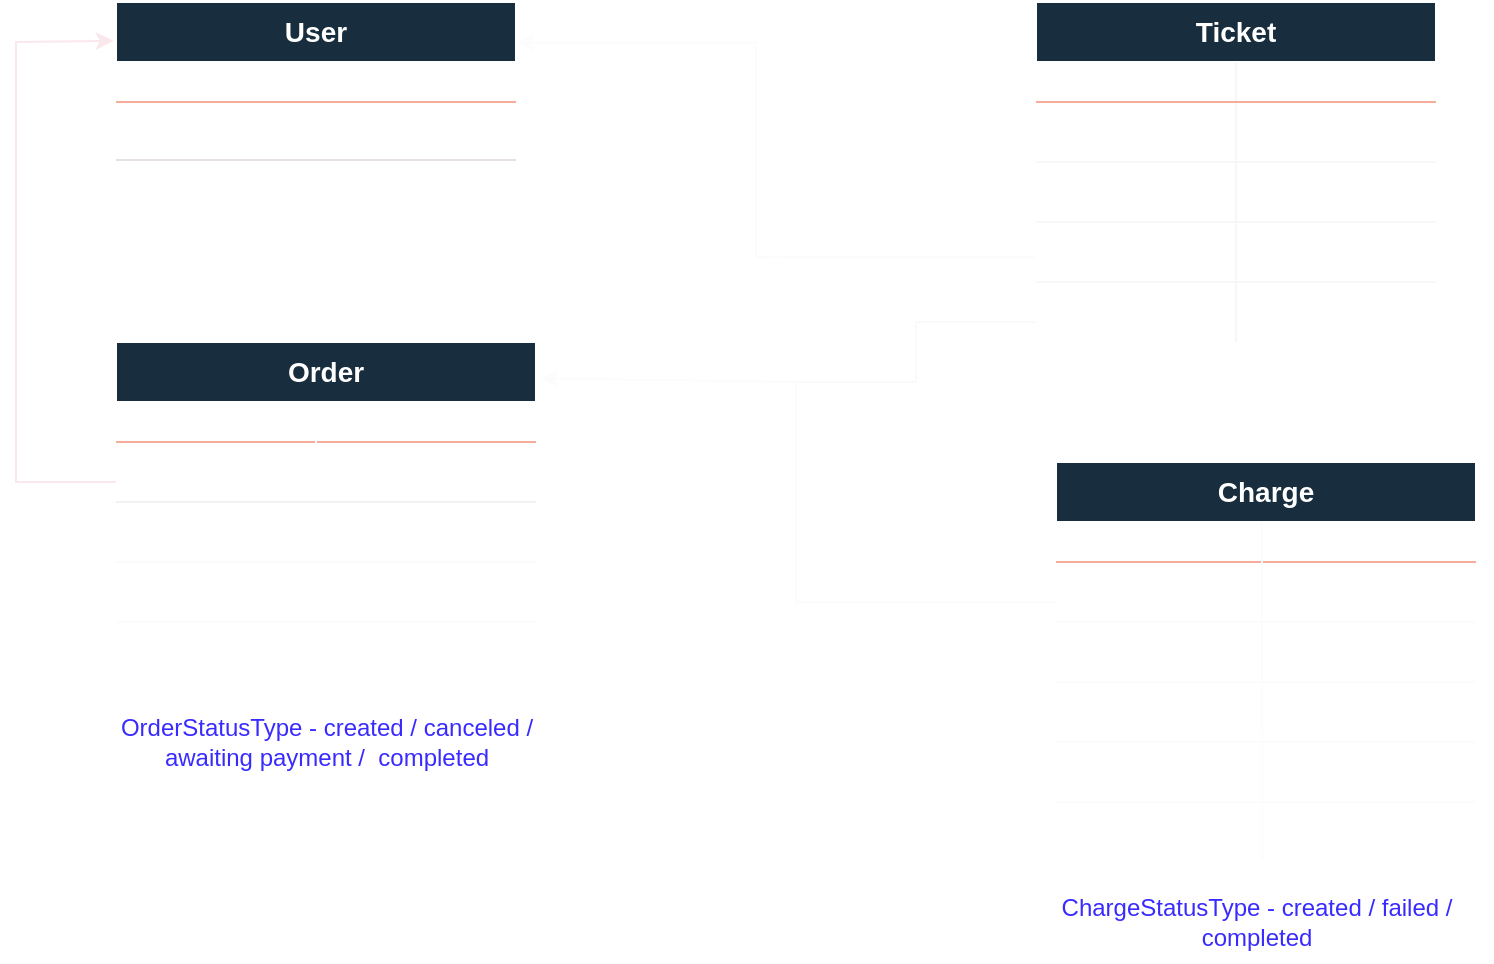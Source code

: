 <mxfile version="21.3.7" type="device">
  <diagram name="Page-1" id="iRDZbNr_hVu4dCF0drtU">
    <mxGraphModel dx="1050" dy="579" grid="1" gridSize="10" guides="1" tooltips="1" connect="1" arrows="1" fold="1" page="1" pageScale="1" pageWidth="850" pageHeight="1100" math="0" shadow="0">
      <root>
        <mxCell id="0" />
        <mxCell id="1" parent="0" />
        <mxCell id="p7UOe8ofVKwF_Qmdgzuu-1" value="User" style="swimlane;whiteSpace=wrap;html=1;startSize=30;labelBackgroundColor=none;fillColor=#182E3E;strokeColor=#FFFFFF;fontColor=#FFFFFF;fontSize=14;" vertex="1" parent="1">
          <mxGeometry x="120" y="120" width="200" height="110" as="geometry">
            <mxRectangle x="130" y="120" width="70" height="30" as="alternateBounds" />
          </mxGeometry>
        </mxCell>
        <mxCell id="p7UOe8ofVKwF_Qmdgzuu-6" value="" style="endArrow=none;html=1;rounded=0;exitX=0.5;exitY=1;exitDx=0;exitDy=0;labelBackgroundColor=none;strokeColor=#FFFFFF;fontColor=default;fillColor=#eeeeee;" edge="1" parent="p7UOe8ofVKwF_Qmdgzuu-1" source="p7UOe8ofVKwF_Qmdgzuu-1">
          <mxGeometry width="50" height="50" relative="1" as="geometry">
            <mxPoint x="90" y="120" as="sourcePoint" />
            <mxPoint x="100" y="30" as="targetPoint" />
          </mxGeometry>
        </mxCell>
        <mxCell id="p7UOe8ofVKwF_Qmdgzuu-7" value="" style="endArrow=none;html=1;rounded=0;labelBackgroundColor=none;strokeColor=#F5AC9A;fontColor=#EBDFCE;labelBorderColor=default;fillColor=#f5f5f5;" edge="1" parent="p7UOe8ofVKwF_Qmdgzuu-1">
          <mxGeometry width="50" height="50" relative="1" as="geometry">
            <mxPoint y="50" as="sourcePoint" />
            <mxPoint x="200" y="50" as="targetPoint" />
            <Array as="points">
              <mxPoint x="100" y="50" />
            </Array>
          </mxGeometry>
        </mxCell>
        <mxCell id="p7UOe8ofVKwF_Qmdgzuu-9" value="Type" style="text;html=1;align=center;verticalAlign=middle;resizable=0;points=[];autosize=1;strokeColor=none;fillColor=none;labelBackgroundColor=none;fontColor=#FFFFFF;fontStyle=2" vertex="1" parent="p7UOe8ofVKwF_Qmdgzuu-1">
          <mxGeometry x="120" y="28" width="50" height="30" as="geometry" />
        </mxCell>
        <mxCell id="p7UOe8ofVKwF_Qmdgzuu-8" value="Name" style="text;html=1;align=center;verticalAlign=middle;resizable=0;points=[];autosize=1;strokeColor=none;fillColor=none;labelBackgroundColor=none;fontColor=#FFFFFF;fontStyle=2" vertex="1" parent="p7UOe8ofVKwF_Qmdgzuu-1">
          <mxGeometry x="10" y="28" width="60" height="30" as="geometry" />
        </mxCell>
        <mxCell id="p7UOe8ofVKwF_Qmdgzuu-13" value="&lt;p style=&quot;line-height: 120%;&quot;&gt;&lt;font style=&quot;font-size: 15px;&quot;&gt;email&lt;/font&gt;&lt;/p&gt;" style="text;html=1;align=center;verticalAlign=middle;resizable=0;points=[];autosize=1;strokeColor=none;fillColor=none;fontColor=#FFFFFF;" vertex="1" parent="p7UOe8ofVKwF_Qmdgzuu-1">
          <mxGeometry x="20" y="40" width="60" height="50" as="geometry" />
        </mxCell>
        <mxCell id="p7UOe8ofVKwF_Qmdgzuu-14" value="password" style="text;html=1;align=center;verticalAlign=middle;resizable=0;points=[];autosize=1;strokeColor=none;fillColor=none;fontColor=#FFFFFF;fontSize=15;" vertex="1" parent="p7UOe8ofVKwF_Qmdgzuu-1">
          <mxGeometry x="5" y="80" width="90" height="30" as="geometry" />
        </mxCell>
        <mxCell id="p7UOe8ofVKwF_Qmdgzuu-16" value="string" style="text;html=1;align=center;verticalAlign=middle;resizable=0;points=[];autosize=1;strokeColor=none;fillColor=none;fontColor=#FFFFFF;fontSize=14;" vertex="1" parent="p7UOe8ofVKwF_Qmdgzuu-1">
          <mxGeometry x="110" y="80" width="60" height="30" as="geometry" />
        </mxCell>
        <mxCell id="p7UOe8ofVKwF_Qmdgzuu-12" value="" style="endArrow=none;html=1;rounded=0;strokeColor=#E8E1E2;" edge="1" parent="p7UOe8ofVKwF_Qmdgzuu-1">
          <mxGeometry width="50" height="50" relative="1" as="geometry">
            <mxPoint y="79" as="sourcePoint" />
            <mxPoint x="200" y="79" as="targetPoint" />
          </mxGeometry>
        </mxCell>
        <mxCell id="p7UOe8ofVKwF_Qmdgzuu-15" value="string" style="text;html=1;align=center;verticalAlign=middle;resizable=0;points=[];autosize=1;strokeColor=none;fillColor=none;fontColor=#FFFFFF;fontSize=14;" vertex="1" parent="p7UOe8ofVKwF_Qmdgzuu-1">
          <mxGeometry x="110" y="50" width="60" height="30" as="geometry" />
        </mxCell>
        <mxCell id="p7UOe8ofVKwF_Qmdgzuu-83" style="edgeStyle=orthogonalEdgeStyle;rounded=0;orthogonalLoop=1;jettySize=auto;html=1;exitX=0;exitY=0.75;exitDx=0;exitDy=0;entryX=1.002;entryY=0.184;entryDx=0;entryDy=0;entryPerimeter=0;strokeColor=#FCFCFC;" edge="1" parent="1" source="p7UOe8ofVKwF_Qmdgzuu-2" target="p7UOe8ofVKwF_Qmdgzuu-1">
          <mxGeometry relative="1" as="geometry">
            <Array as="points">
              <mxPoint x="440" y="248" />
              <mxPoint x="440" y="140" />
            </Array>
          </mxGeometry>
        </mxCell>
        <mxCell id="p7UOe8ofVKwF_Qmdgzuu-2" value="Ticket" style="swimlane;whiteSpace=wrap;html=1;labelBackgroundColor=none;fillColor=#182E3E;strokeColor=#FFFFFF;fontColor=#FFFFFF;startSize=30;fontSize=14;" vertex="1" parent="1">
          <mxGeometry x="580" y="120" width="200" height="170" as="geometry" />
        </mxCell>
        <mxCell id="p7UOe8ofVKwF_Qmdgzuu-25" value="" style="endArrow=none;html=1;rounded=0;strokeColor=#F7F7F7;entryX=1;entryY=0.25;entryDx=0;entryDy=0;exitX=0;exitY=0.25;exitDx=0;exitDy=0;" edge="1" parent="p7UOe8ofVKwF_Qmdgzuu-2">
          <mxGeometry width="50" height="50" relative="1" as="geometry">
            <mxPoint y="80" as="sourcePoint" />
            <mxPoint x="200" y="80" as="targetPoint" />
            <Array as="points">
              <mxPoint x="100" y="80" />
            </Array>
          </mxGeometry>
        </mxCell>
        <mxCell id="p7UOe8ofVKwF_Qmdgzuu-28" value="" style="endArrow=none;html=1;rounded=0;strokeColor=#F7F7F7;entryX=1;entryY=0.25;entryDx=0;entryDy=0;exitX=0;exitY=0.25;exitDx=0;exitDy=0;" edge="1" parent="p7UOe8ofVKwF_Qmdgzuu-2">
          <mxGeometry width="50" height="50" relative="1" as="geometry">
            <mxPoint y="110" as="sourcePoint" />
            <mxPoint x="200" y="110" as="targetPoint" />
            <Array as="points">
              <mxPoint x="100" y="110" />
            </Array>
          </mxGeometry>
        </mxCell>
        <mxCell id="p7UOe8ofVKwF_Qmdgzuu-29" value="" style="endArrow=none;html=1;rounded=0;strokeColor=#F7F7F7;entryX=1;entryY=0.25;entryDx=0;entryDy=0;exitX=0;exitY=0.25;exitDx=0;exitDy=0;" edge="1" parent="p7UOe8ofVKwF_Qmdgzuu-2">
          <mxGeometry width="50" height="50" relative="1" as="geometry">
            <mxPoint y="140" as="sourcePoint" />
            <mxPoint x="200" y="140" as="targetPoint" />
            <Array as="points">
              <mxPoint x="100" y="140" />
            </Array>
          </mxGeometry>
        </mxCell>
        <mxCell id="p7UOe8ofVKwF_Qmdgzuu-30" value="" style="endArrow=none;html=1;rounded=0;strokeColor=#F7F7F7;exitX=0.5;exitY=1;exitDx=0;exitDy=0;" edge="1" parent="p7UOe8ofVKwF_Qmdgzuu-2" source="p7UOe8ofVKwF_Qmdgzuu-2">
          <mxGeometry width="50" height="50" relative="1" as="geometry">
            <mxPoint x="10" y="150" as="sourcePoint" />
            <mxPoint x="100" y="30" as="targetPoint" />
            <Array as="points" />
          </mxGeometry>
        </mxCell>
        <mxCell id="p7UOe8ofVKwF_Qmdgzuu-52" value="title" style="text;html=1;align=center;verticalAlign=middle;resizable=0;points=[];autosize=1;strokeColor=none;fillColor=none;fontColor=#FFFFFF;fontSize=14;" vertex="1" parent="p7UOe8ofVKwF_Qmdgzuu-2">
          <mxGeometry x="20" y="50" width="50" height="30" as="geometry" />
        </mxCell>
        <mxCell id="p7UOe8ofVKwF_Qmdgzuu-53" value="price" style="text;html=1;align=center;verticalAlign=middle;resizable=0;points=[];autosize=1;strokeColor=none;fillColor=none;fontColor=#FFFFFF;fontSize=14;" vertex="1" parent="p7UOe8ofVKwF_Qmdgzuu-2">
          <mxGeometry x="20" y="80" width="50" height="30" as="geometry" />
        </mxCell>
        <mxCell id="p7UOe8ofVKwF_Qmdgzuu-54" value="userId" style="text;html=1;align=center;verticalAlign=middle;resizable=0;points=[];autosize=1;strokeColor=none;fillColor=none;fontColor=#FFFFFF;fontSize=14;" vertex="1" parent="p7UOe8ofVKwF_Qmdgzuu-2">
          <mxGeometry x="15" y="108" width="60" height="30" as="geometry" />
        </mxCell>
        <mxCell id="p7UOe8ofVKwF_Qmdgzuu-55" value="orderId" style="text;html=1;align=center;verticalAlign=middle;resizable=0;points=[];autosize=1;strokeColor=none;fillColor=none;fontColor=#FFFFFF;fontSize=14;" vertex="1" parent="p7UOe8ofVKwF_Qmdgzuu-2">
          <mxGeometry x="10" y="138" width="70" height="30" as="geometry" />
        </mxCell>
        <mxCell id="p7UOe8ofVKwF_Qmdgzuu-61" value="string" style="text;html=1;align=center;verticalAlign=middle;resizable=0;points=[];autosize=1;strokeColor=none;fillColor=none;fontColor=#FFFFFF;fontSize=14;" vertex="1" parent="p7UOe8ofVKwF_Qmdgzuu-2">
          <mxGeometry x="120" y="50" width="60" height="30" as="geometry" />
        </mxCell>
        <mxCell id="p7UOe8ofVKwF_Qmdgzuu-62" value="number" style="text;html=1;align=center;verticalAlign=middle;resizable=0;points=[];autosize=1;strokeColor=none;fillColor=none;fontColor=#FFFFFF;fontSize=14;" vertex="1" parent="p7UOe8ofVKwF_Qmdgzuu-2">
          <mxGeometry x="115" y="78" width="70" height="30" as="geometry" />
        </mxCell>
        <mxCell id="p7UOe8ofVKwF_Qmdgzuu-63" value="ref to user" style="text;html=1;align=center;verticalAlign=middle;resizable=0;points=[];autosize=1;strokeColor=none;fillColor=none;fontColor=#FFFFFF;fontSize=14;" vertex="1" parent="p7UOe8ofVKwF_Qmdgzuu-2">
          <mxGeometry x="105" y="108" width="90" height="30" as="geometry" />
        </mxCell>
        <mxCell id="p7UOe8ofVKwF_Qmdgzuu-64" value="ref to order" style="text;html=1;align=center;verticalAlign=middle;resizable=0;points=[];autosize=1;strokeColor=none;fillColor=none;fontColor=#FFFFFF;fontSize=14;" vertex="1" parent="p7UOe8ofVKwF_Qmdgzuu-2">
          <mxGeometry x="105" y="138" width="90" height="30" as="geometry" />
        </mxCell>
        <mxCell id="p7UOe8ofVKwF_Qmdgzuu-3" value="Order" style="swimlane;whiteSpace=wrap;html=1;labelBackgroundColor=none;fillColor=#182E3E;strokeColor=#FFFFFF;fontColor=#FFFFFF;startSize=30;fontSize=14;" vertex="1" parent="1">
          <mxGeometry x="120" y="290" width="210" height="170" as="geometry" />
        </mxCell>
        <mxCell id="p7UOe8ofVKwF_Qmdgzuu-11" value="" style="endArrow=none;html=1;rounded=0;strokeColor=#F5AC9A;" edge="1" parent="p7UOe8ofVKwF_Qmdgzuu-3">
          <mxGeometry width="50" height="50" relative="1" as="geometry">
            <mxPoint y="50" as="sourcePoint" />
            <mxPoint x="210" y="50" as="targetPoint" />
          </mxGeometry>
        </mxCell>
        <mxCell id="p7UOe8ofVKwF_Qmdgzuu-17" value="" style="endArrow=none;html=1;rounded=0;strokeColor=#FFFFFF;" edge="1" parent="p7UOe8ofVKwF_Qmdgzuu-3">
          <mxGeometry width="50" height="50" relative="1" as="geometry">
            <mxPoint x="100" y="170" as="sourcePoint" />
            <mxPoint x="100" y="30" as="targetPoint" />
          </mxGeometry>
        </mxCell>
        <mxCell id="p7UOe8ofVKwF_Qmdgzuu-18" value="Name" style="text;html=1;align=center;verticalAlign=middle;resizable=0;points=[];autosize=1;strokeColor=none;fillColor=none;fontColor=#FFFFFF;fontStyle=2" vertex="1" parent="p7UOe8ofVKwF_Qmdgzuu-3">
          <mxGeometry x="13" y="28" width="60" height="30" as="geometry" />
        </mxCell>
        <mxCell id="p7UOe8ofVKwF_Qmdgzuu-21" value="" style="endArrow=none;html=1;rounded=0;strokeColor=#F2F2F2;fontColor=#F0F0F0;" edge="1" parent="p7UOe8ofVKwF_Qmdgzuu-3">
          <mxGeometry width="50" height="50" relative="1" as="geometry">
            <mxPoint y="80" as="sourcePoint" />
            <mxPoint x="210" y="80" as="targetPoint" />
          </mxGeometry>
        </mxCell>
        <mxCell id="p7UOe8ofVKwF_Qmdgzuu-20" value="" style="endArrow=none;html=1;rounded=0;strokeColor=#FCFAFA;" edge="1" parent="p7UOe8ofVKwF_Qmdgzuu-3">
          <mxGeometry width="50" height="50" relative="1" as="geometry">
            <mxPoint y="110" as="sourcePoint" />
            <mxPoint x="210" y="110" as="targetPoint" />
          </mxGeometry>
        </mxCell>
        <mxCell id="p7UOe8ofVKwF_Qmdgzuu-22" value="" style="endArrow=none;html=1;rounded=0;strokeColor=#FCFCFC;" edge="1" parent="p7UOe8ofVKwF_Qmdgzuu-3">
          <mxGeometry width="50" height="50" relative="1" as="geometry">
            <mxPoint y="140" as="sourcePoint" />
            <mxPoint x="210" y="140" as="targetPoint" />
          </mxGeometry>
        </mxCell>
        <mxCell id="p7UOe8ofVKwF_Qmdgzuu-42" value="userId" style="text;html=1;align=center;verticalAlign=middle;resizable=0;points=[];autosize=1;strokeColor=none;fillColor=none;fontColor=#FFFFFF;fontSize=14;" vertex="1" parent="p7UOe8ofVKwF_Qmdgzuu-3">
          <mxGeometry x="13" y="50" width="60" height="30" as="geometry" />
        </mxCell>
        <mxCell id="p7UOe8ofVKwF_Qmdgzuu-43" value="status" style="text;html=1;align=center;verticalAlign=middle;resizable=0;points=[];autosize=1;strokeColor=none;fillColor=none;fontColor=#FFFFFF;fontSize=14;" vertex="1" parent="p7UOe8ofVKwF_Qmdgzuu-3">
          <mxGeometry x="13" y="80" width="60" height="30" as="geometry" />
        </mxCell>
        <mxCell id="p7UOe8ofVKwF_Qmdgzuu-44" value="ticketId" style="text;html=1;align=center;verticalAlign=middle;resizable=0;points=[];autosize=1;strokeColor=none;fillColor=none;fontColor=#FFFFFF;fontSize=14;" vertex="1" parent="p7UOe8ofVKwF_Qmdgzuu-3">
          <mxGeometry x="8" y="110" width="70" height="30" as="geometry" />
        </mxCell>
        <mxCell id="p7UOe8ofVKwF_Qmdgzuu-45" value="expiresAt" style="text;html=1;align=center;verticalAlign=middle;resizable=0;points=[];autosize=1;strokeColor=none;fillColor=none;fontColor=#FFFFFF;fontSize=14;" vertex="1" parent="p7UOe8ofVKwF_Qmdgzuu-3">
          <mxGeometry x="3" y="138" width="80" height="30" as="geometry" />
        </mxCell>
        <mxCell id="p7UOe8ofVKwF_Qmdgzuu-46" value="ref to user" style="text;html=1;align=center;verticalAlign=middle;resizable=0;points=[];autosize=1;strokeColor=none;fillColor=none;fontColor=#FFFFFF;fontSize=14;" vertex="1" parent="p7UOe8ofVKwF_Qmdgzuu-3">
          <mxGeometry x="105" y="50" width="90" height="30" as="geometry" />
        </mxCell>
        <mxCell id="p7UOe8ofVKwF_Qmdgzuu-47" value="ref to ticket" style="text;html=1;align=center;verticalAlign=middle;resizable=0;points=[];autosize=1;strokeColor=none;fillColor=none;fontColor=#FFFFFF;fontSize=14;" vertex="1" parent="p7UOe8ofVKwF_Qmdgzuu-3">
          <mxGeometry x="110" y="110" width="90" height="30" as="geometry" />
        </mxCell>
        <mxCell id="p7UOe8ofVKwF_Qmdgzuu-48" value="date" style="text;html=1;align=center;verticalAlign=middle;resizable=0;points=[];autosize=1;strokeColor=none;fillColor=none;fontColor=#FFFFFF;fontSize=14;" vertex="1" parent="p7UOe8ofVKwF_Qmdgzuu-3">
          <mxGeometry x="125" y="138" width="50" height="30" as="geometry" />
        </mxCell>
        <mxCell id="p7UOe8ofVKwF_Qmdgzuu-19" value="Type" style="text;html=1;align=center;verticalAlign=middle;resizable=0;points=[];autosize=1;strokeColor=none;fillColor=none;fontColor=#FFFFFF;fontStyle=2" vertex="1" parent="p7UOe8ofVKwF_Qmdgzuu-3">
          <mxGeometry x="130" y="28" width="50" height="30" as="geometry" />
        </mxCell>
        <mxCell id="p7UOe8ofVKwF_Qmdgzuu-58" value="OrderStatusType" style="text;html=1;align=center;verticalAlign=middle;resizable=0;points=[];autosize=1;strokeColor=none;fillColor=none;fontColor=#FFFFFF;" vertex="1" parent="p7UOe8ofVKwF_Qmdgzuu-3">
          <mxGeometry x="100" y="80" width="110" height="30" as="geometry" />
        </mxCell>
        <mxCell id="p7UOe8ofVKwF_Qmdgzuu-4" value="Charge" style="swimlane;whiteSpace=wrap;html=1;labelBackgroundColor=none;fillColor=#182E3E;strokeColor=#FFFFFF;fontColor=#FFFFFF;startSize=30;fontSize=14;" vertex="1" parent="1">
          <mxGeometry x="590" y="350" width="210" height="200" as="geometry" />
        </mxCell>
        <mxCell id="p7UOe8ofVKwF_Qmdgzuu-31" value="" style="endArrow=none;html=1;rounded=0;strokeColor=#F5AC9A;" edge="1" parent="p7UOe8ofVKwF_Qmdgzuu-4">
          <mxGeometry width="50" height="50" relative="1" as="geometry">
            <mxPoint y="50" as="sourcePoint" />
            <mxPoint x="210" y="50" as="targetPoint" />
          </mxGeometry>
        </mxCell>
        <mxCell id="p7UOe8ofVKwF_Qmdgzuu-34" value="" style="endArrow=none;html=1;rounded=0;strokeColor=#FCFCFC;exitX=0.984;exitY=0.967;exitDx=0;exitDy=0;exitPerimeter=0;" edge="1" parent="p7UOe8ofVKwF_Qmdgzuu-4" source="p7UOe8ofVKwF_Qmdgzuu-71">
          <mxGeometry width="50" height="50" relative="1" as="geometry">
            <mxPoint x="10" y="60" as="sourcePoint" />
            <mxPoint x="103" y="30" as="targetPoint" />
          </mxGeometry>
        </mxCell>
        <mxCell id="p7UOe8ofVKwF_Qmdgzuu-38" value="" style="endArrow=none;html=1;rounded=0;strokeColor=#FCFCFC;" edge="1" parent="p7UOe8ofVKwF_Qmdgzuu-4">
          <mxGeometry width="50" height="50" relative="1" as="geometry">
            <mxPoint y="80" as="sourcePoint" />
            <mxPoint x="210" y="80" as="targetPoint" />
          </mxGeometry>
        </mxCell>
        <mxCell id="p7UOe8ofVKwF_Qmdgzuu-39" value="" style="endArrow=none;html=1;rounded=0;strokeColor=#FCFCFC;" edge="1" parent="p7UOe8ofVKwF_Qmdgzuu-4">
          <mxGeometry width="50" height="50" relative="1" as="geometry">
            <mxPoint y="110" as="sourcePoint" />
            <mxPoint x="210" y="110" as="targetPoint" />
          </mxGeometry>
        </mxCell>
        <mxCell id="p7UOe8ofVKwF_Qmdgzuu-40" value="" style="endArrow=none;html=1;rounded=0;strokeColor=#FCFCFC;" edge="1" parent="p7UOe8ofVKwF_Qmdgzuu-4">
          <mxGeometry width="50" height="50" relative="1" as="geometry">
            <mxPoint y="140" as="sourcePoint" />
            <mxPoint x="210" y="140" as="targetPoint" />
          </mxGeometry>
        </mxCell>
        <mxCell id="p7UOe8ofVKwF_Qmdgzuu-41" value="" style="endArrow=none;html=1;rounded=0;strokeColor=#FCFCFC;" edge="1" parent="p7UOe8ofVKwF_Qmdgzuu-4">
          <mxGeometry width="50" height="50" relative="1" as="geometry">
            <mxPoint y="170" as="sourcePoint" />
            <mxPoint x="210" y="170" as="targetPoint" />
          </mxGeometry>
        </mxCell>
        <mxCell id="p7UOe8ofVKwF_Qmdgzuu-68" value="status" style="text;html=1;align=center;verticalAlign=middle;resizable=0;points=[];autosize=1;strokeColor=none;fillColor=none;fontColor=#FFFFFF;fontSize=14;" vertex="1" parent="p7UOe8ofVKwF_Qmdgzuu-4">
          <mxGeometry x="20" y="80" width="60" height="30" as="geometry" />
        </mxCell>
        <mxCell id="p7UOe8ofVKwF_Qmdgzuu-69" value="amount" style="text;html=1;align=center;verticalAlign=middle;resizable=0;points=[];autosize=1;strokeColor=none;fillColor=none;fontColor=#FFFFFF;fontSize=14;" vertex="1" parent="p7UOe8ofVKwF_Qmdgzuu-4">
          <mxGeometry x="15" y="110" width="70" height="30" as="geometry" />
        </mxCell>
        <mxCell id="p7UOe8ofVKwF_Qmdgzuu-70" value="stripeId" style="text;html=1;align=center;verticalAlign=middle;resizable=0;points=[];autosize=1;strokeColor=none;fillColor=none;fontColor=#FFFFFF;fontSize=14;" vertex="1" parent="p7UOe8ofVKwF_Qmdgzuu-4">
          <mxGeometry x="15" y="140" width="70" height="30" as="geometry" />
        </mxCell>
        <mxCell id="p7UOe8ofVKwF_Qmdgzuu-71" value="stripeRefundId" style="text;html=1;align=center;verticalAlign=middle;resizable=0;points=[];autosize=1;strokeColor=none;fillColor=none;fontColor=#FFFFFF;fontSize=14;" vertex="1" parent="p7UOe8ofVKwF_Qmdgzuu-4">
          <mxGeometry x="-5" y="170" width="110" height="30" as="geometry" />
        </mxCell>
        <mxCell id="p7UOe8ofVKwF_Qmdgzuu-72" value="ref to order" style="text;html=1;align=center;verticalAlign=middle;resizable=0;points=[];autosize=1;strokeColor=none;fillColor=none;fontColor=#FFFFFF;fontSize=14;" vertex="1" parent="p7UOe8ofVKwF_Qmdgzuu-4">
          <mxGeometry x="100" y="50" width="90" height="30" as="geometry" />
        </mxCell>
        <mxCell id="p7UOe8ofVKwF_Qmdgzuu-73" value="number" style="text;html=1;align=center;verticalAlign=middle;resizable=0;points=[];autosize=1;strokeColor=none;fillColor=none;fontColor=#FFFFFF;fontSize=14;" vertex="1" parent="p7UOe8ofVKwF_Qmdgzuu-4">
          <mxGeometry x="110" y="110" width="70" height="30" as="geometry" />
        </mxCell>
        <mxCell id="p7UOe8ofVKwF_Qmdgzuu-74" value="string" style="text;html=1;align=center;verticalAlign=middle;resizable=0;points=[];autosize=1;strokeColor=none;fillColor=none;fontColor=#FFFFFF;fontSize=14;" vertex="1" parent="p7UOe8ofVKwF_Qmdgzuu-4">
          <mxGeometry x="115" y="140" width="60" height="30" as="geometry" />
        </mxCell>
        <mxCell id="p7UOe8ofVKwF_Qmdgzuu-77" value="ChargeStatusType" style="text;html=1;align=center;verticalAlign=middle;resizable=0;points=[];autosize=1;strokeColor=none;fillColor=none;fontColor=#FFFFFF;fontSize=12;" vertex="1" parent="p7UOe8ofVKwF_Qmdgzuu-4">
          <mxGeometry x="98" y="80" width="120" height="30" as="geometry" />
        </mxCell>
        <mxCell id="p7UOe8ofVKwF_Qmdgzuu-75" value="string" style="text;html=1;align=center;verticalAlign=middle;resizable=0;points=[];autosize=1;strokeColor=none;fillColor=none;fontColor=#FFFFFF;fontSize=14;" vertex="1" parent="p7UOe8ofVKwF_Qmdgzuu-4">
          <mxGeometry x="115" y="170" width="60" height="30" as="geometry" />
        </mxCell>
        <mxCell id="p7UOe8ofVKwF_Qmdgzuu-24" value="" style="endArrow=none;html=1;rounded=0;strokeColor=#F5AC9A;" edge="1" parent="1">
          <mxGeometry width="50" height="50" relative="1" as="geometry">
            <mxPoint x="580" y="170" as="sourcePoint" />
            <mxPoint x="780" y="170" as="targetPoint" />
          </mxGeometry>
        </mxCell>
        <mxCell id="p7UOe8ofVKwF_Qmdgzuu-49" value="OrderStatusType - created / canceled / &lt;br&gt;awaiting payment /&amp;nbsp; completed" style="text;html=1;align=center;verticalAlign=middle;resizable=0;points=[];autosize=1;strokeColor=none;fillColor=none;fontColor=#392BFF;" vertex="1" parent="1">
          <mxGeometry x="110" y="470" width="230" height="40" as="geometry" />
        </mxCell>
        <mxCell id="p7UOe8ofVKwF_Qmdgzuu-50" value="Name" style="text;html=1;align=center;verticalAlign=middle;resizable=0;points=[];autosize=1;strokeColor=none;fillColor=none;fontColor=#FFFFFF;fontStyle=2" vertex="1" parent="1">
          <mxGeometry x="600" y="148" width="60" height="30" as="geometry" />
        </mxCell>
        <mxCell id="p7UOe8ofVKwF_Qmdgzuu-51" value="Type" style="text;html=1;align=center;verticalAlign=middle;resizable=0;points=[];autosize=1;strokeColor=none;fillColor=none;fontColor=#FFFFFF;fontStyle=2" vertex="1" parent="1">
          <mxGeometry x="705" y="148" width="50" height="30" as="geometry" />
        </mxCell>
        <mxCell id="p7UOe8ofVKwF_Qmdgzuu-65" value="Name" style="text;html=1;align=center;verticalAlign=middle;resizable=0;points=[];autosize=1;strokeColor=none;fillColor=none;fontColor=#FFFFFF;fontStyle=2" vertex="1" parent="1">
          <mxGeometry x="610" y="378" width="60" height="30" as="geometry" />
        </mxCell>
        <mxCell id="p7UOe8ofVKwF_Qmdgzuu-66" value="Type" style="text;html=1;align=center;verticalAlign=middle;resizable=0;points=[];autosize=1;strokeColor=none;fillColor=none;fontColor=#FFFFFF;fontStyle=2" vertex="1" parent="1">
          <mxGeometry x="705" y="378" width="50" height="30" as="geometry" />
        </mxCell>
        <mxCell id="p7UOe8ofVKwF_Qmdgzuu-67" value="orderId" style="text;html=1;align=center;verticalAlign=middle;resizable=0;points=[];autosize=1;strokeColor=none;fillColor=none;fontColor=#FFFFFF;fontSize=14;" vertex="1" parent="1">
          <mxGeometry x="605" y="400" width="70" height="30" as="geometry" />
        </mxCell>
        <mxCell id="p7UOe8ofVKwF_Qmdgzuu-76" value="ChargeStatusType - created / failed / &lt;br&gt;completed" style="text;html=1;align=center;verticalAlign=middle;resizable=0;points=[];autosize=1;strokeColor=none;fillColor=none;fontColor=#392BFF;" vertex="1" parent="1">
          <mxGeometry x="580" y="560" width="220" height="40" as="geometry" />
        </mxCell>
        <mxCell id="p7UOe8ofVKwF_Qmdgzuu-78" value="" style="endArrow=classic;html=1;rounded=0;strokeColor=#FAE8EC;entryX=-0.006;entryY=0.176;entryDx=0;entryDy=0;entryPerimeter=0;fontColor=#F0EBED;" edge="1" parent="1" target="p7UOe8ofVKwF_Qmdgzuu-1">
          <mxGeometry width="50" height="50" relative="1" as="geometry">
            <mxPoint x="120" y="360" as="sourcePoint" />
            <mxPoint x="70" y="100" as="targetPoint" />
            <Array as="points">
              <mxPoint x="70" y="360" />
              <mxPoint x="70" y="140" />
            </Array>
          </mxGeometry>
        </mxCell>
        <mxCell id="p7UOe8ofVKwF_Qmdgzuu-79" value="" style="endArrow=classic;html=1;rounded=0;strokeColor=#FFFFFF;" edge="1" parent="1">
          <mxGeometry width="50" height="50" relative="1" as="geometry">
            <mxPoint x="330" y="420" as="sourcePoint" />
            <mxPoint x="580" y="140" as="targetPoint" />
            <Array as="points">
              <mxPoint x="450" y="420" />
              <mxPoint x="450" y="140" />
            </Array>
          </mxGeometry>
        </mxCell>
        <mxCell id="p7UOe8ofVKwF_Qmdgzuu-80" value="" style="endArrow=classic;html=1;rounded=0;strokeColor=#FCFCFC;entryX=1.011;entryY=0.107;entryDx=0;entryDy=0;entryPerimeter=0;" edge="1" parent="1" target="p7UOe8ofVKwF_Qmdgzuu-3">
          <mxGeometry width="50" height="50" relative="1" as="geometry">
            <mxPoint x="590" y="420" as="sourcePoint" />
            <mxPoint x="570" y="368" as="targetPoint" />
            <Array as="points">
              <mxPoint x="460" y="420" />
              <mxPoint x="460" y="310" />
            </Array>
          </mxGeometry>
        </mxCell>
        <mxCell id="p7UOe8ofVKwF_Qmdgzuu-82" value="" style="endArrow=none;html=1;rounded=0;strokeColor=#FAFAFA;" edge="1" parent="1">
          <mxGeometry width="50" height="50" relative="1" as="geometry">
            <mxPoint x="460" y="310" as="sourcePoint" />
            <mxPoint x="580" y="280" as="targetPoint" />
            <Array as="points">
              <mxPoint x="520" y="310" />
              <mxPoint x="520" y="280" />
            </Array>
          </mxGeometry>
        </mxCell>
      </root>
    </mxGraphModel>
  </diagram>
</mxfile>
